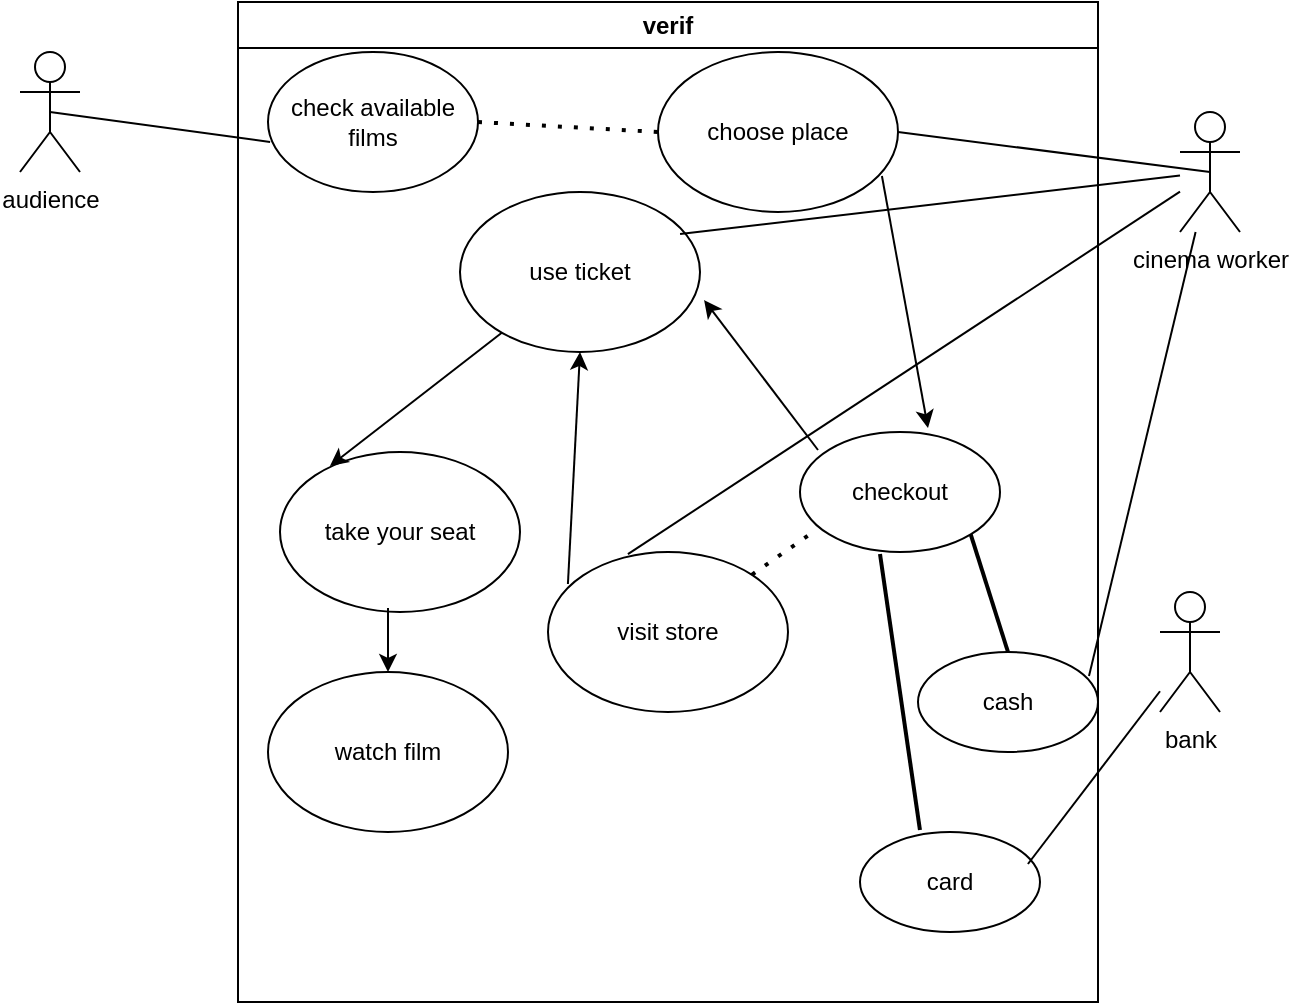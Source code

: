 <mxfile version="21.7.4" type="github">
  <diagram name="Сторінка-1" id="Tq_ss9qbDP-b7sr8NMDR">
    <mxGraphModel dx="679" dy="700" grid="1" gridSize="10" guides="1" tooltips="1" connect="1" arrows="1" fold="1" page="1" pageScale="1" pageWidth="827" pageHeight="1169" math="0" shadow="0">
      <root>
        <mxCell id="0" />
        <mxCell id="1" parent="0" />
        <mxCell id="Sio0LcyGTWQJamyzir7T-1" value="verif" style="swimlane;whiteSpace=wrap;html=1;" vertex="1" parent="1">
          <mxGeometry x="199" y="85" width="430" height="500" as="geometry" />
        </mxCell>
        <mxCell id="Sio0LcyGTWQJamyzir7T-6" value="check available films" style="ellipse;whiteSpace=wrap;html=1;" vertex="1" parent="Sio0LcyGTWQJamyzir7T-1">
          <mxGeometry x="15" y="25" width="105" height="70" as="geometry" />
        </mxCell>
        <mxCell id="Sio0LcyGTWQJamyzir7T-12" value="" style="endArrow=none;dashed=1;html=1;dashPattern=1 3;strokeWidth=2;rounded=0;exitX=1;exitY=0.5;exitDx=0;exitDy=0;entryX=0;entryY=0.5;entryDx=0;entryDy=0;" edge="1" parent="Sio0LcyGTWQJamyzir7T-1" source="Sio0LcyGTWQJamyzir7T-6" target="Sio0LcyGTWQJamyzir7T-37">
          <mxGeometry width="50" height="50" relative="1" as="geometry">
            <mxPoint x="130" y="130" as="sourcePoint" />
            <mxPoint x="130" y="65" as="targetPoint" />
          </mxGeometry>
        </mxCell>
        <mxCell id="Sio0LcyGTWQJamyzir7T-14" value="take your seat" style="ellipse;whiteSpace=wrap;html=1;" vertex="1" parent="Sio0LcyGTWQJamyzir7T-1">
          <mxGeometry x="21" y="225" width="120" height="80" as="geometry" />
        </mxCell>
        <mxCell id="Sio0LcyGTWQJamyzir7T-21" value="watch film" style="ellipse;whiteSpace=wrap;html=1;" vertex="1" parent="Sio0LcyGTWQJamyzir7T-1">
          <mxGeometry x="15" y="335" width="120" height="80" as="geometry" />
        </mxCell>
        <mxCell id="Sio0LcyGTWQJamyzir7T-26" value="card" style="ellipse;whiteSpace=wrap;html=1;" vertex="1" parent="Sio0LcyGTWQJamyzir7T-1">
          <mxGeometry x="311" y="415" width="90" height="50" as="geometry" />
        </mxCell>
        <mxCell id="Sio0LcyGTWQJamyzir7T-25" value="cash" style="ellipse;whiteSpace=wrap;html=1;" vertex="1" parent="Sio0LcyGTWQJamyzir7T-1">
          <mxGeometry x="340" y="325" width="90" height="50" as="geometry" />
        </mxCell>
        <mxCell id="Sio0LcyGTWQJamyzir7T-35" value="checkout" style="ellipse;whiteSpace=wrap;html=1;" vertex="1" parent="Sio0LcyGTWQJamyzir7T-1">
          <mxGeometry x="281" y="215" width="100" height="60" as="geometry" />
        </mxCell>
        <mxCell id="Sio0LcyGTWQJamyzir7T-37" value="choose place" style="ellipse;whiteSpace=wrap;html=1;" vertex="1" parent="Sio0LcyGTWQJamyzir7T-1">
          <mxGeometry x="210" y="25" width="120" height="80" as="geometry" />
        </mxCell>
        <mxCell id="Sio0LcyGTWQJamyzir7T-40" value="" style="endArrow=classic;html=1;rounded=0;entryX=0.64;entryY=-0.033;entryDx=0;entryDy=0;entryPerimeter=0;exitX=0.933;exitY=0.775;exitDx=0;exitDy=0;exitPerimeter=0;" edge="1" parent="Sio0LcyGTWQJamyzir7T-1" source="Sio0LcyGTWQJamyzir7T-37" target="Sio0LcyGTWQJamyzir7T-35">
          <mxGeometry width="50" height="50" relative="1" as="geometry">
            <mxPoint x="240" y="180" as="sourcePoint" />
            <mxPoint x="290" y="130" as="targetPoint" />
          </mxGeometry>
        </mxCell>
        <mxCell id="Sio0LcyGTWQJamyzir7T-42" value="" style="endArrow=none;html=1;strokeWidth=2;rounded=0;entryX=0.4;entryY=1.017;entryDx=0;entryDy=0;entryPerimeter=0;exitX=0.333;exitY=-0.02;exitDx=0;exitDy=0;exitPerimeter=0;" edge="1" parent="Sio0LcyGTWQJamyzir7T-1" source="Sio0LcyGTWQJamyzir7T-26" target="Sio0LcyGTWQJamyzir7T-35">
          <mxGeometry width="50" height="50" relative="1" as="geometry">
            <mxPoint x="270" y="310" as="sourcePoint" />
            <mxPoint x="320" y="260" as="targetPoint" />
          </mxGeometry>
        </mxCell>
        <mxCell id="Sio0LcyGTWQJamyzir7T-43" value="" style="endArrow=none;html=1;strokeWidth=2;rounded=0;entryX=0.5;entryY=0;entryDx=0;entryDy=0;exitX=1;exitY=1;exitDx=0;exitDy=0;" edge="1" parent="Sio0LcyGTWQJamyzir7T-1" source="Sio0LcyGTWQJamyzir7T-35" target="Sio0LcyGTWQJamyzir7T-25">
          <mxGeometry width="50" height="50" relative="1" as="geometry">
            <mxPoint x="360" y="190" as="sourcePoint" />
            <mxPoint x="410" y="140" as="targetPoint" />
          </mxGeometry>
        </mxCell>
        <mxCell id="Sio0LcyGTWQJamyzir7T-44" value="" style="endArrow=classic;html=1;rounded=0;exitX=0.09;exitY=0.15;exitDx=0;exitDy=0;entryX=1.017;entryY=0.675;entryDx=0;entryDy=0;entryPerimeter=0;exitPerimeter=0;" edge="1" parent="Sio0LcyGTWQJamyzir7T-1" source="Sio0LcyGTWQJamyzir7T-35" target="Sio0LcyGTWQJamyzir7T-46">
          <mxGeometry width="50" height="50" relative="1" as="geometry">
            <mxPoint x="141" y="220" as="sourcePoint" />
            <mxPoint x="191" y="170" as="targetPoint" />
          </mxGeometry>
        </mxCell>
        <mxCell id="Sio0LcyGTWQJamyzir7T-45" value="" style="endArrow=classic;html=1;rounded=0;entryX=0.5;entryY=0;entryDx=0;entryDy=0;exitX=0.45;exitY=0.975;exitDx=0;exitDy=0;exitPerimeter=0;" edge="1" parent="Sio0LcyGTWQJamyzir7T-1" source="Sio0LcyGTWQJamyzir7T-14" target="Sio0LcyGTWQJamyzir7T-21">
          <mxGeometry width="50" height="50" relative="1" as="geometry">
            <mxPoint x="81" y="280" as="sourcePoint" />
            <mxPoint x="131" y="230" as="targetPoint" />
          </mxGeometry>
        </mxCell>
        <mxCell id="Sio0LcyGTWQJamyzir7T-46" value="use ticket" style="ellipse;whiteSpace=wrap;html=1;" vertex="1" parent="Sio0LcyGTWQJamyzir7T-1">
          <mxGeometry x="111" y="95" width="120" height="80" as="geometry" />
        </mxCell>
        <mxCell id="Sio0LcyGTWQJamyzir7T-47" value="" style="endArrow=classic;html=1;rounded=0;entryX=0.208;entryY=0.088;entryDx=0;entryDy=0;entryPerimeter=0;" edge="1" parent="Sio0LcyGTWQJamyzir7T-1" source="Sio0LcyGTWQJamyzir7T-46" target="Sio0LcyGTWQJamyzir7T-14">
          <mxGeometry width="50" height="50" relative="1" as="geometry">
            <mxPoint x="90" y="290" as="sourcePoint" />
            <mxPoint x="140" y="240" as="targetPoint" />
          </mxGeometry>
        </mxCell>
        <mxCell id="Sio0LcyGTWQJamyzir7T-53" value="" style="endArrow=none;dashed=1;html=1;dashPattern=1 3;strokeWidth=2;rounded=0;entryX=0.08;entryY=0.817;entryDx=0;entryDy=0;entryPerimeter=0;" edge="1" parent="Sio0LcyGTWQJamyzir7T-1" source="Sio0LcyGTWQJamyzir7T-54" target="Sio0LcyGTWQJamyzir7T-35">
          <mxGeometry width="50" height="50" relative="1" as="geometry">
            <mxPoint x="241" y="245" as="sourcePoint" />
            <mxPoint x="261" y="225" as="targetPoint" />
          </mxGeometry>
        </mxCell>
        <mxCell id="Sio0LcyGTWQJamyzir7T-54" value="visit store" style="ellipse;whiteSpace=wrap;html=1;" vertex="1" parent="Sio0LcyGTWQJamyzir7T-1">
          <mxGeometry x="155" y="275" width="120" height="80" as="geometry" />
        </mxCell>
        <mxCell id="Sio0LcyGTWQJamyzir7T-55" value="" style="endArrow=classic;html=1;rounded=0;exitX=0.083;exitY=0.2;exitDx=0;exitDy=0;exitPerimeter=0;entryX=0.5;entryY=1;entryDx=0;entryDy=0;" edge="1" parent="Sio0LcyGTWQJamyzir7T-1" source="Sio0LcyGTWQJamyzir7T-54" target="Sio0LcyGTWQJamyzir7T-46">
          <mxGeometry width="50" height="50" relative="1" as="geometry">
            <mxPoint x="201" y="335" as="sourcePoint" />
            <mxPoint x="251" y="285" as="targetPoint" />
          </mxGeometry>
        </mxCell>
        <mxCell id="Sio0LcyGTWQJamyzir7T-2" value="audience" style="shape=umlActor;verticalLabelPosition=bottom;verticalAlign=top;html=1;outlineConnect=0;" vertex="1" parent="1">
          <mxGeometry x="90" y="110" width="30" height="60" as="geometry" />
        </mxCell>
        <mxCell id="Sio0LcyGTWQJamyzir7T-3" value="cinema worker" style="shape=umlActor;verticalLabelPosition=bottom;verticalAlign=top;html=1;outlineConnect=0;" vertex="1" parent="1">
          <mxGeometry x="670" y="140" width="30" height="60" as="geometry" />
        </mxCell>
        <mxCell id="Sio0LcyGTWQJamyzir7T-4" value="bank&lt;br&gt;" style="shape=umlActor;verticalLabelPosition=bottom;verticalAlign=top;html=1;outlineConnect=0;" vertex="1" parent="1">
          <mxGeometry x="660" y="380" width="30" height="60" as="geometry" />
        </mxCell>
        <mxCell id="Sio0LcyGTWQJamyzir7T-8" value="" style="endArrow=none;html=1;rounded=0;exitX=0.5;exitY=0.5;exitDx=0;exitDy=0;exitPerimeter=0;entryX=0.01;entryY=0.643;entryDx=0;entryDy=0;entryPerimeter=0;" edge="1" parent="1" source="Sio0LcyGTWQJamyzir7T-2" target="Sio0LcyGTWQJamyzir7T-6">
          <mxGeometry width="50" height="50" relative="1" as="geometry">
            <mxPoint x="330" y="390" as="sourcePoint" />
            <mxPoint x="380" y="340" as="targetPoint" />
          </mxGeometry>
        </mxCell>
        <mxCell id="Sio0LcyGTWQJamyzir7T-30" value="" style="endArrow=none;html=1;rounded=0;exitX=0.933;exitY=0.32;exitDx=0;exitDy=0;exitPerimeter=0;" edge="1" parent="1" source="Sio0LcyGTWQJamyzir7T-26" target="Sio0LcyGTWQJamyzir7T-4">
          <mxGeometry width="50" height="50" relative="1" as="geometry">
            <mxPoint x="590" y="300" as="sourcePoint" />
            <mxPoint x="640" y="250" as="targetPoint" />
          </mxGeometry>
        </mxCell>
        <mxCell id="Sio0LcyGTWQJamyzir7T-32" value="" style="endArrow=none;html=1;rounded=0;exitX=0.95;exitY=0.24;exitDx=0;exitDy=0;exitPerimeter=0;" edge="1" parent="1" source="Sio0LcyGTWQJamyzir7T-25" target="Sio0LcyGTWQJamyzir7T-3">
          <mxGeometry width="50" height="50" relative="1" as="geometry">
            <mxPoint x="570" y="230" as="sourcePoint" />
            <mxPoint x="620" y="180" as="targetPoint" />
          </mxGeometry>
        </mxCell>
        <mxCell id="Sio0LcyGTWQJamyzir7T-39" value="" style="endArrow=none;html=1;rounded=0;entryX=0.5;entryY=0.5;entryDx=0;entryDy=0;entryPerimeter=0;exitX=1;exitY=0.5;exitDx=0;exitDy=0;" edge="1" parent="1" source="Sio0LcyGTWQJamyzir7T-37" target="Sio0LcyGTWQJamyzir7T-3">
          <mxGeometry width="50" height="50" relative="1" as="geometry">
            <mxPoint x="540" y="60" as="sourcePoint" />
            <mxPoint x="590" y="10" as="targetPoint" />
          </mxGeometry>
        </mxCell>
        <mxCell id="Sio0LcyGTWQJamyzir7T-56" value="" style="endArrow=none;html=1;rounded=0;exitX=0.917;exitY=0.263;exitDx=0;exitDy=0;exitPerimeter=0;" edge="1" parent="1" source="Sio0LcyGTWQJamyzir7T-46" target="Sio0LcyGTWQJamyzir7T-3">
          <mxGeometry width="50" height="50" relative="1" as="geometry">
            <mxPoint x="550" y="220" as="sourcePoint" />
            <mxPoint x="600" y="170" as="targetPoint" />
          </mxGeometry>
        </mxCell>
        <mxCell id="Sio0LcyGTWQJamyzir7T-57" value="" style="endArrow=none;html=1;rounded=0;exitX=0.333;exitY=0.013;exitDx=0;exitDy=0;exitPerimeter=0;" edge="1" parent="1" source="Sio0LcyGTWQJamyzir7T-54" target="Sio0LcyGTWQJamyzir7T-3">
          <mxGeometry width="50" height="50" relative="1" as="geometry">
            <mxPoint x="670" y="290" as="sourcePoint" />
            <mxPoint x="720" y="240" as="targetPoint" />
          </mxGeometry>
        </mxCell>
      </root>
    </mxGraphModel>
  </diagram>
</mxfile>
